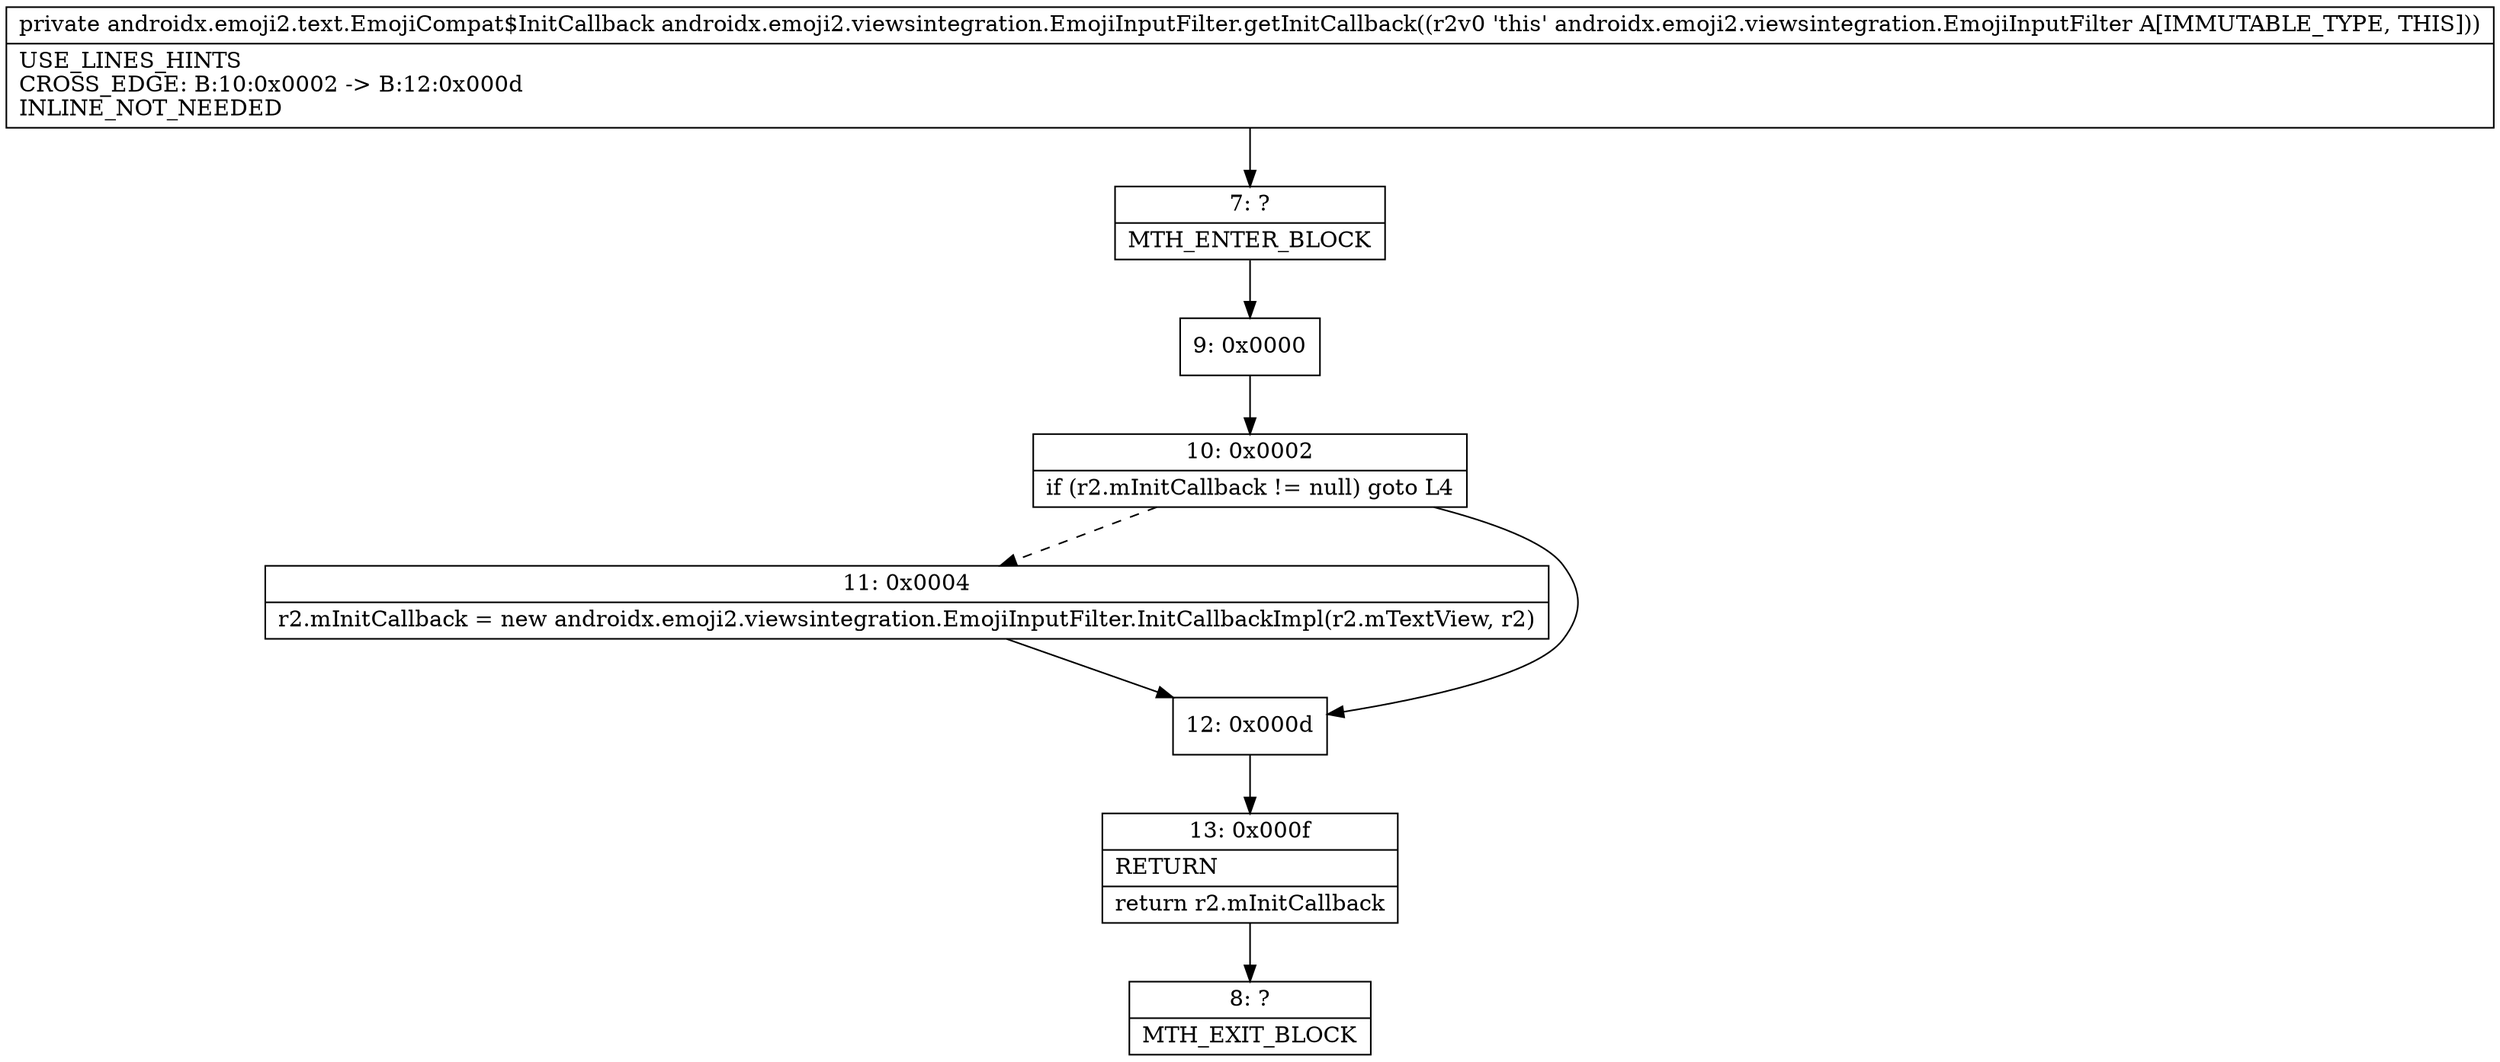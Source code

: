 digraph "CFG forandroidx.emoji2.viewsintegration.EmojiInputFilter.getInitCallback()Landroidx\/emoji2\/text\/EmojiCompat$InitCallback;" {
Node_7 [shape=record,label="{7\:\ ?|MTH_ENTER_BLOCK\l}"];
Node_9 [shape=record,label="{9\:\ 0x0000}"];
Node_10 [shape=record,label="{10\:\ 0x0002|if (r2.mInitCallback != null) goto L4\l}"];
Node_11 [shape=record,label="{11\:\ 0x0004|r2.mInitCallback = new androidx.emoji2.viewsintegration.EmojiInputFilter.InitCallbackImpl(r2.mTextView, r2)\l}"];
Node_12 [shape=record,label="{12\:\ 0x000d}"];
Node_13 [shape=record,label="{13\:\ 0x000f|RETURN\l|return r2.mInitCallback\l}"];
Node_8 [shape=record,label="{8\:\ ?|MTH_EXIT_BLOCK\l}"];
MethodNode[shape=record,label="{private androidx.emoji2.text.EmojiCompat$InitCallback androidx.emoji2.viewsintegration.EmojiInputFilter.getInitCallback((r2v0 'this' androidx.emoji2.viewsintegration.EmojiInputFilter A[IMMUTABLE_TYPE, THIS]))  | USE_LINES_HINTS\lCROSS_EDGE: B:10:0x0002 \-\> B:12:0x000d\lINLINE_NOT_NEEDED\l}"];
MethodNode -> Node_7;Node_7 -> Node_9;
Node_9 -> Node_10;
Node_10 -> Node_11[style=dashed];
Node_10 -> Node_12;
Node_11 -> Node_12;
Node_12 -> Node_13;
Node_13 -> Node_8;
}

